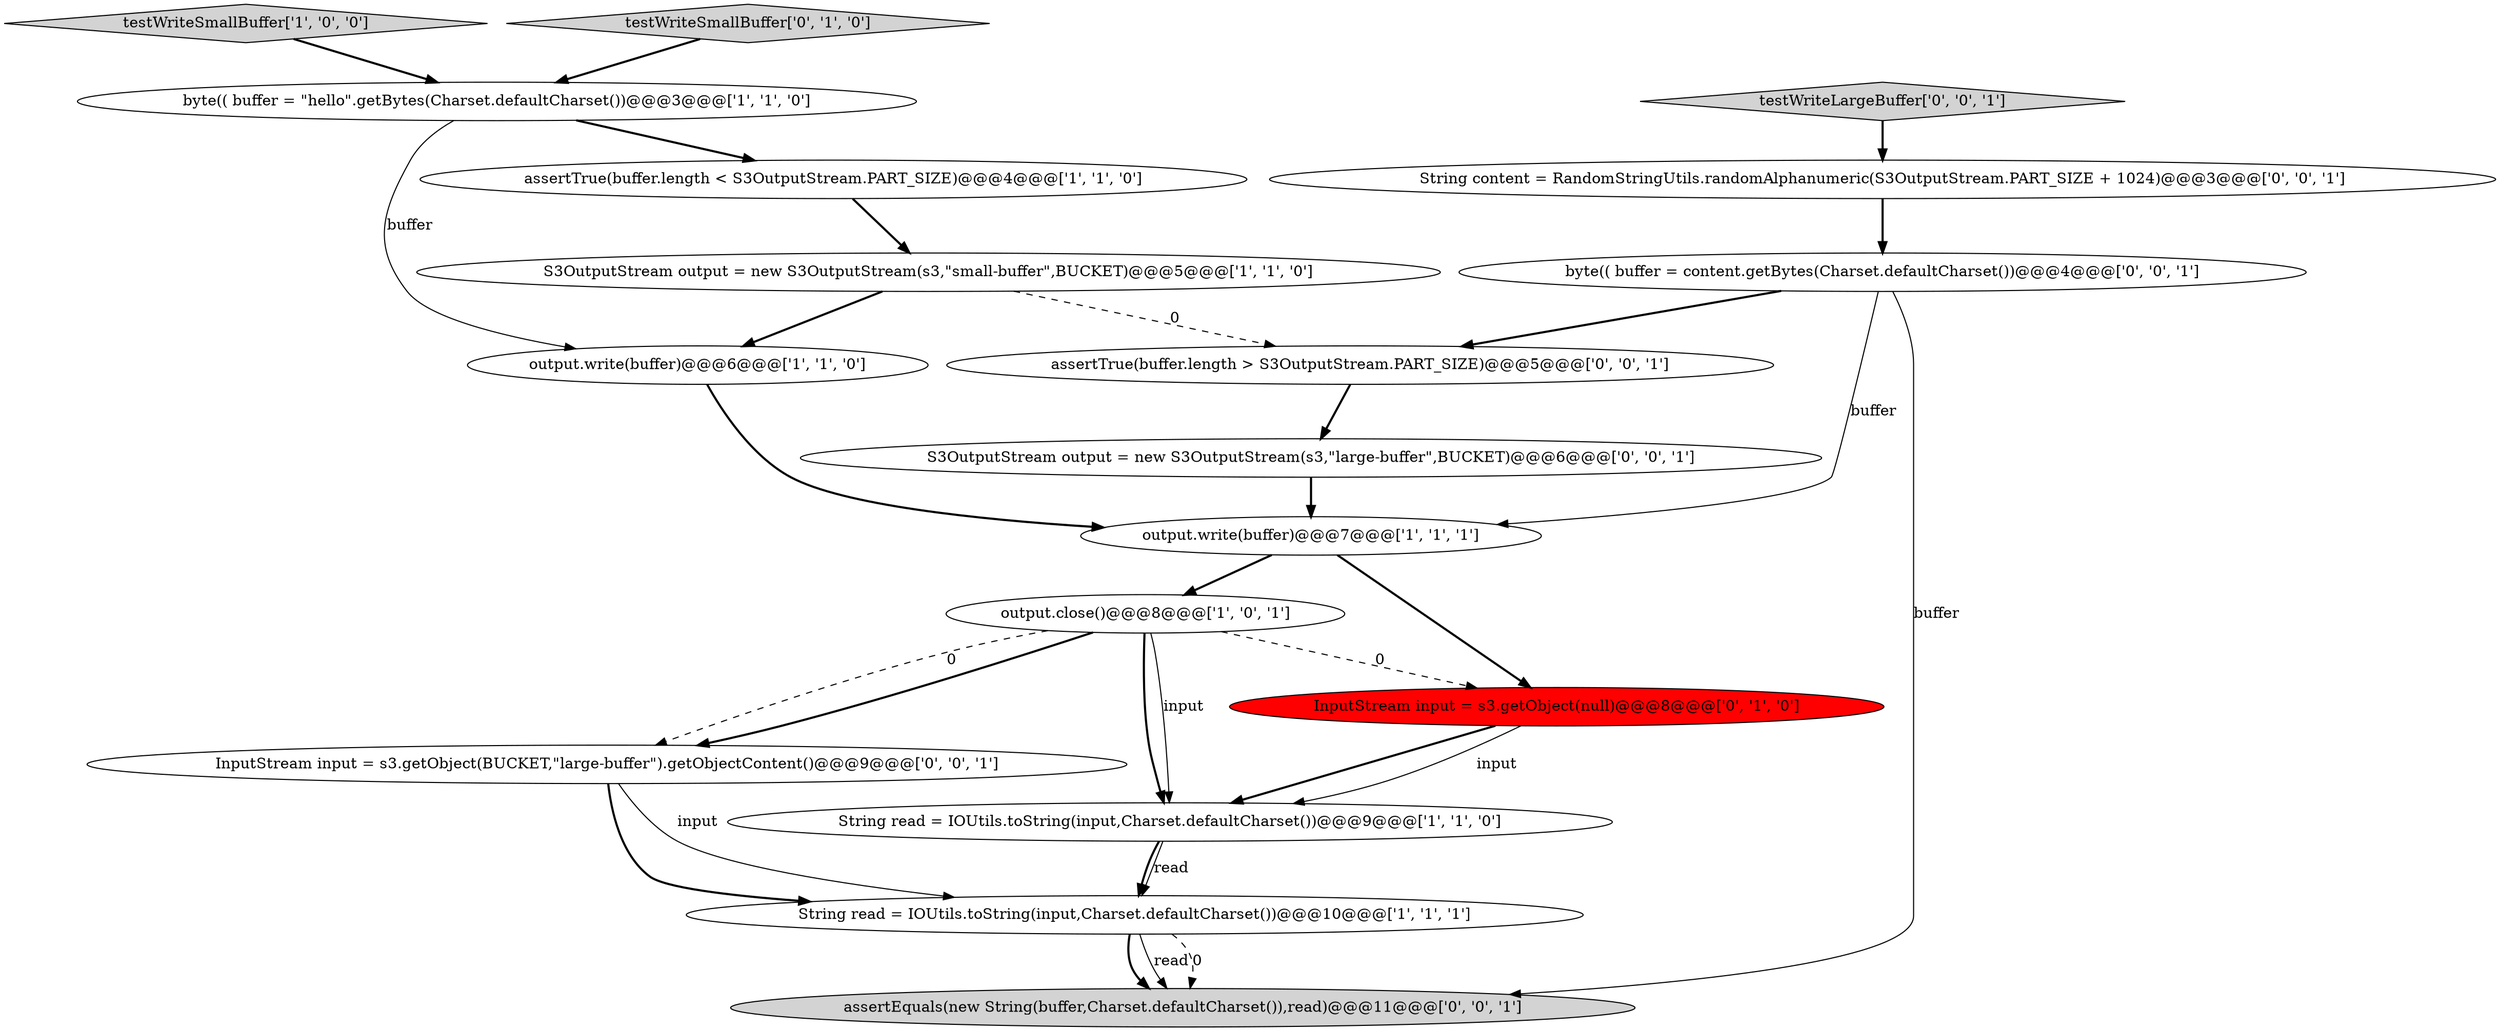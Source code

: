 digraph {
4 [style = filled, label = "output.write(buffer)@@@7@@@['1', '1', '1']", fillcolor = white, shape = ellipse image = "AAA0AAABBB1BBB"];
2 [style = filled, label = "output.close()@@@8@@@['1', '0', '1']", fillcolor = white, shape = ellipse image = "AAA0AAABBB1BBB"];
11 [style = filled, label = "byte(( buffer = content.getBytes(Charset.defaultCharset())@@@4@@@['0', '0', '1']", fillcolor = white, shape = ellipse image = "AAA0AAABBB3BBB"];
8 [style = filled, label = "S3OutputStream output = new S3OutputStream(s3,\"small-buffer\",BUCKET)@@@5@@@['1', '1', '0']", fillcolor = white, shape = ellipse image = "AAA0AAABBB1BBB"];
14 [style = filled, label = "InputStream input = s3.getObject(BUCKET,\"large-buffer\").getObjectContent()@@@9@@@['0', '0', '1']", fillcolor = white, shape = ellipse image = "AAA0AAABBB3BBB"];
15 [style = filled, label = "String content = RandomStringUtils.randomAlphanumeric(S3OutputStream.PART_SIZE + 1024)@@@3@@@['0', '0', '1']", fillcolor = white, shape = ellipse image = "AAA0AAABBB3BBB"];
17 [style = filled, label = "assertTrue(buffer.length > S3OutputStream.PART_SIZE)@@@5@@@['0', '0', '1']", fillcolor = white, shape = ellipse image = "AAA0AAABBB3BBB"];
6 [style = filled, label = "String read = IOUtils.toString(input,Charset.defaultCharset())@@@9@@@['1', '1', '0']", fillcolor = white, shape = ellipse image = "AAA0AAABBB1BBB"];
7 [style = filled, label = "testWriteSmallBuffer['1', '0', '0']", fillcolor = lightgray, shape = diamond image = "AAA0AAABBB1BBB"];
9 [style = filled, label = "testWriteSmallBuffer['0', '1', '0']", fillcolor = lightgray, shape = diamond image = "AAA0AAABBB2BBB"];
12 [style = filled, label = "assertEquals(new String(buffer,Charset.defaultCharset()),read)@@@11@@@['0', '0', '1']", fillcolor = lightgray, shape = ellipse image = "AAA0AAABBB3BBB"];
10 [style = filled, label = "InputStream input = s3.getObject(null)@@@8@@@['0', '1', '0']", fillcolor = red, shape = ellipse image = "AAA1AAABBB2BBB"];
16 [style = filled, label = "testWriteLargeBuffer['0', '0', '1']", fillcolor = lightgray, shape = diamond image = "AAA0AAABBB3BBB"];
5 [style = filled, label = "output.write(buffer)@@@6@@@['1', '1', '0']", fillcolor = white, shape = ellipse image = "AAA0AAABBB1BBB"];
1 [style = filled, label = "byte(( buffer = \"hello\".getBytes(Charset.defaultCharset())@@@3@@@['1', '1', '0']", fillcolor = white, shape = ellipse image = "AAA0AAABBB1BBB"];
0 [style = filled, label = "assertTrue(buffer.length < S3OutputStream.PART_SIZE)@@@4@@@['1', '1', '0']", fillcolor = white, shape = ellipse image = "AAA0AAABBB1BBB"];
13 [style = filled, label = "S3OutputStream output = new S3OutputStream(s3,\"large-buffer\",BUCKET)@@@6@@@['0', '0', '1']", fillcolor = white, shape = ellipse image = "AAA0AAABBB3BBB"];
3 [style = filled, label = "String read = IOUtils.toString(input,Charset.defaultCharset())@@@10@@@['1', '1', '1']", fillcolor = white, shape = ellipse image = "AAA0AAABBB1BBB"];
4->10 [style = bold, label=""];
6->3 [style = bold, label=""];
14->3 [style = bold, label=""];
16->15 [style = bold, label=""];
11->12 [style = solid, label="buffer"];
7->1 [style = bold, label=""];
1->5 [style = solid, label="buffer"];
2->6 [style = bold, label=""];
1->0 [style = bold, label=""];
4->2 [style = bold, label=""];
3->12 [style = bold, label=""];
10->6 [style = bold, label=""];
2->10 [style = dashed, label="0"];
10->6 [style = solid, label="input"];
11->4 [style = solid, label="buffer"];
3->12 [style = solid, label="read"];
6->3 [style = solid, label="read"];
3->12 [style = dashed, label="0"];
15->11 [style = bold, label=""];
8->5 [style = bold, label=""];
2->14 [style = dashed, label="0"];
2->14 [style = bold, label=""];
5->4 [style = bold, label=""];
0->8 [style = bold, label=""];
2->6 [style = solid, label="input"];
14->3 [style = solid, label="input"];
8->17 [style = dashed, label="0"];
11->17 [style = bold, label=""];
17->13 [style = bold, label=""];
9->1 [style = bold, label=""];
13->4 [style = bold, label=""];
}
